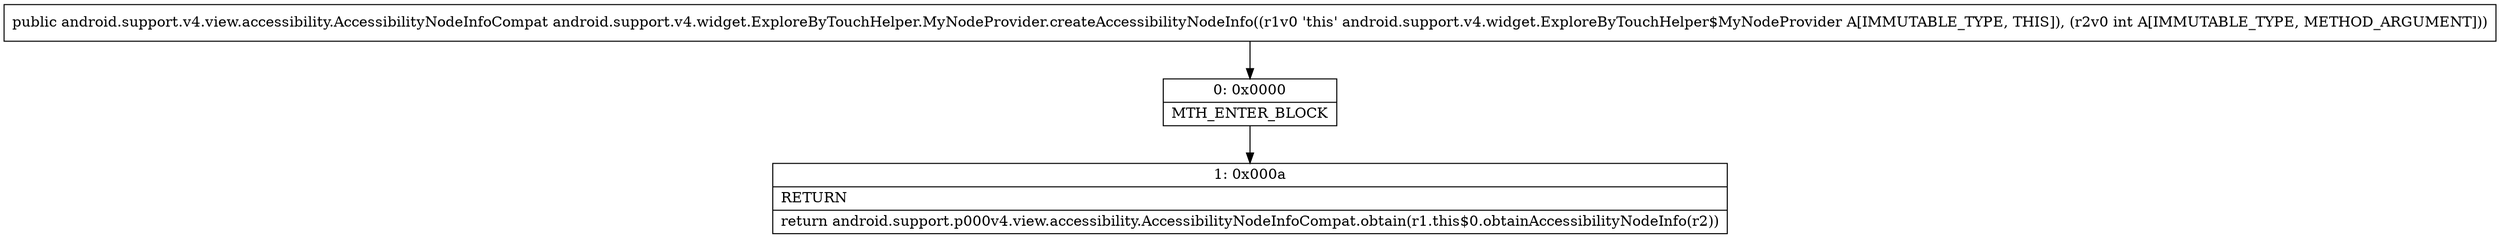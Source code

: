 digraph "CFG forandroid.support.v4.widget.ExploreByTouchHelper.MyNodeProvider.createAccessibilityNodeInfo(I)Landroid\/support\/v4\/view\/accessibility\/AccessibilityNodeInfoCompat;" {
Node_0 [shape=record,label="{0\:\ 0x0000|MTH_ENTER_BLOCK\l}"];
Node_1 [shape=record,label="{1\:\ 0x000a|RETURN\l|return android.support.p000v4.view.accessibility.AccessibilityNodeInfoCompat.obtain(r1.this$0.obtainAccessibilityNodeInfo(r2))\l}"];
MethodNode[shape=record,label="{public android.support.v4.view.accessibility.AccessibilityNodeInfoCompat android.support.v4.widget.ExploreByTouchHelper.MyNodeProvider.createAccessibilityNodeInfo((r1v0 'this' android.support.v4.widget.ExploreByTouchHelper$MyNodeProvider A[IMMUTABLE_TYPE, THIS]), (r2v0 int A[IMMUTABLE_TYPE, METHOD_ARGUMENT])) }"];
MethodNode -> Node_0;
Node_0 -> Node_1;
}

